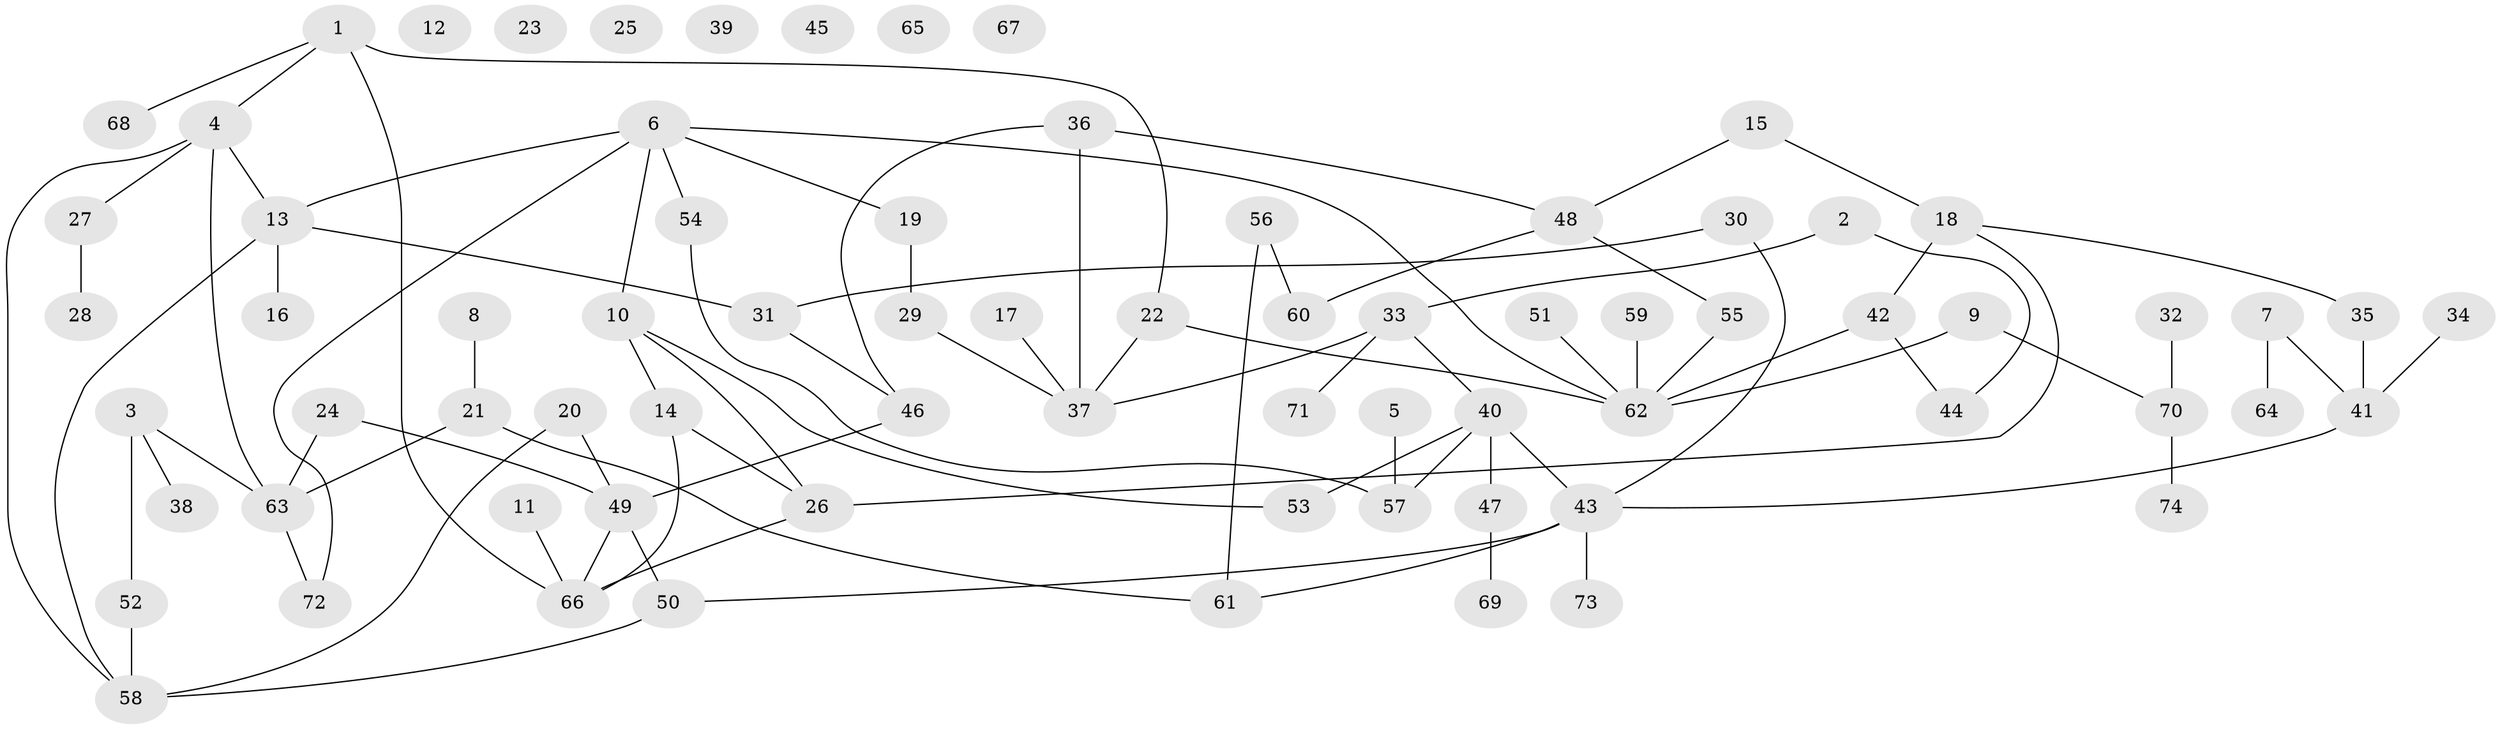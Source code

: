 // coarse degree distribution, {4: 0.10869565217391304, 5: 0.06521739130434782, 6: 0.08695652173913043, 1: 0.2391304347826087, 7: 0.043478260869565216, 3: 0.13043478260869565, 2: 0.32608695652173914}
// Generated by graph-tools (version 1.1) at 2025/47/03/04/25 22:47:56]
// undirected, 74 vertices, 90 edges
graph export_dot {
  node [color=gray90,style=filled];
  1;
  2;
  3;
  4;
  5;
  6;
  7;
  8;
  9;
  10;
  11;
  12;
  13;
  14;
  15;
  16;
  17;
  18;
  19;
  20;
  21;
  22;
  23;
  24;
  25;
  26;
  27;
  28;
  29;
  30;
  31;
  32;
  33;
  34;
  35;
  36;
  37;
  38;
  39;
  40;
  41;
  42;
  43;
  44;
  45;
  46;
  47;
  48;
  49;
  50;
  51;
  52;
  53;
  54;
  55;
  56;
  57;
  58;
  59;
  60;
  61;
  62;
  63;
  64;
  65;
  66;
  67;
  68;
  69;
  70;
  71;
  72;
  73;
  74;
  1 -- 4;
  1 -- 22;
  1 -- 66;
  1 -- 68;
  2 -- 33;
  2 -- 44;
  3 -- 38;
  3 -- 52;
  3 -- 63;
  4 -- 13;
  4 -- 27;
  4 -- 58;
  4 -- 63;
  5 -- 57;
  6 -- 10;
  6 -- 13;
  6 -- 19;
  6 -- 54;
  6 -- 62;
  6 -- 72;
  7 -- 41;
  7 -- 64;
  8 -- 21;
  9 -- 62;
  9 -- 70;
  10 -- 14;
  10 -- 26;
  10 -- 53;
  11 -- 66;
  13 -- 16;
  13 -- 31;
  13 -- 58;
  14 -- 26;
  14 -- 66;
  15 -- 18;
  15 -- 48;
  17 -- 37;
  18 -- 26;
  18 -- 35;
  18 -- 42;
  19 -- 29;
  20 -- 49;
  20 -- 58;
  21 -- 61;
  21 -- 63;
  22 -- 37;
  22 -- 62;
  24 -- 49;
  24 -- 63;
  26 -- 66;
  27 -- 28;
  29 -- 37;
  30 -- 31;
  30 -- 43;
  31 -- 46;
  32 -- 70;
  33 -- 37;
  33 -- 40;
  33 -- 71;
  34 -- 41;
  35 -- 41;
  36 -- 37;
  36 -- 46;
  36 -- 48;
  40 -- 43;
  40 -- 47;
  40 -- 53;
  40 -- 57;
  41 -- 43;
  42 -- 44;
  42 -- 62;
  43 -- 50;
  43 -- 61;
  43 -- 73;
  46 -- 49;
  47 -- 69;
  48 -- 55;
  48 -- 60;
  49 -- 50;
  49 -- 66;
  50 -- 58;
  51 -- 62;
  52 -- 58;
  54 -- 57;
  55 -- 62;
  56 -- 60;
  56 -- 61;
  59 -- 62;
  63 -- 72;
  70 -- 74;
}
